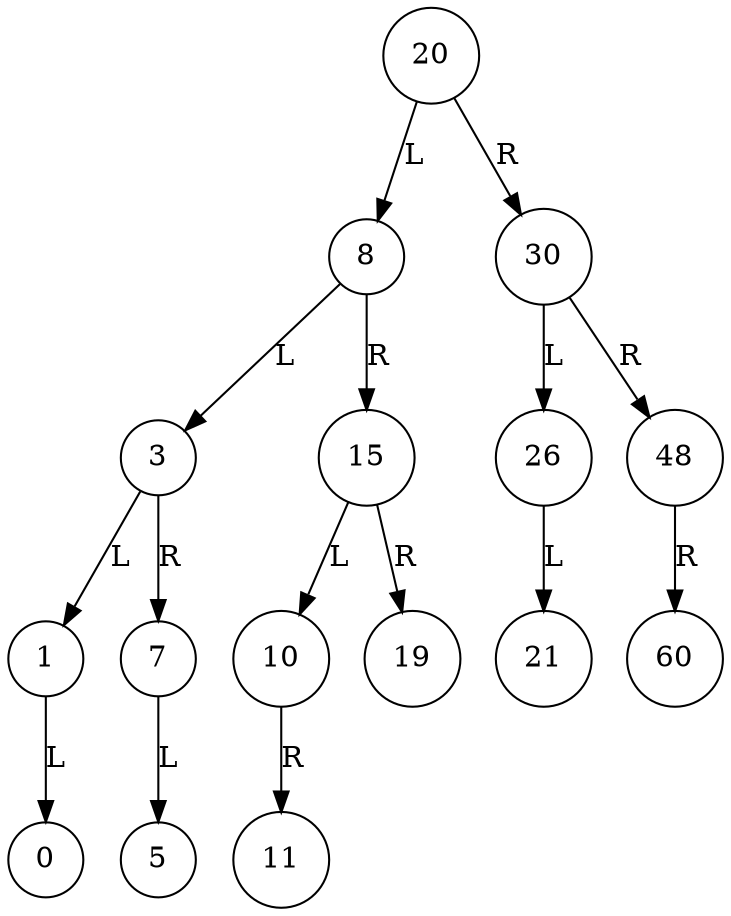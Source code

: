 digraph G{
node [shape=circle];
"2300599372208"[label="20"];
"2300599372256"[label="8"];
"2300599372304"[label="3"];
"2300599372352"[label="1"];
"2300599372400"[label="0"];
"2300599376880"[label="7"];
"2300599376928"[label="5"];
"2300599372448"[label="15"];
"2300599376832"[label="10"];
"2300599377296"[label="11"];
"2300599377920"[label="19"];
"2300599372496"[label="30"];
"2300599376784"[label="26"];
"2300599377968"[label="21"];
"2300599376736"[label="48"];
"2300599376976"[label="60"];
"2300599372208" -> "2300599372256" [label = "L"];
"2300599372208" -> "2300599372496" [label = "R"];
"2300599372256" -> "2300599372304" [label = "L"];
"2300599372256" -> "2300599372448" [label = "R"];
"2300599372304" -> "2300599372352" [label = "L"];
"2300599372304" -> "2300599376880" [label = "R"];
"2300599372352" -> "2300599372400" [label = "L"];
"2300599376880" -> "2300599376928" [label = "L"];
"2300599372448" -> "2300599376832" [label = "L"];
"2300599372448" -> "2300599377920" [label = "R"];
"2300599376832" -> "2300599377296" [label = "R"];
"2300599372496" -> "2300599376784" [label = "L"];
"2300599372496" -> "2300599376736" [label = "R"];
"2300599376784" -> "2300599377968" [label = "L"];
"2300599376736" -> "2300599376976" [label = "R"];
}

